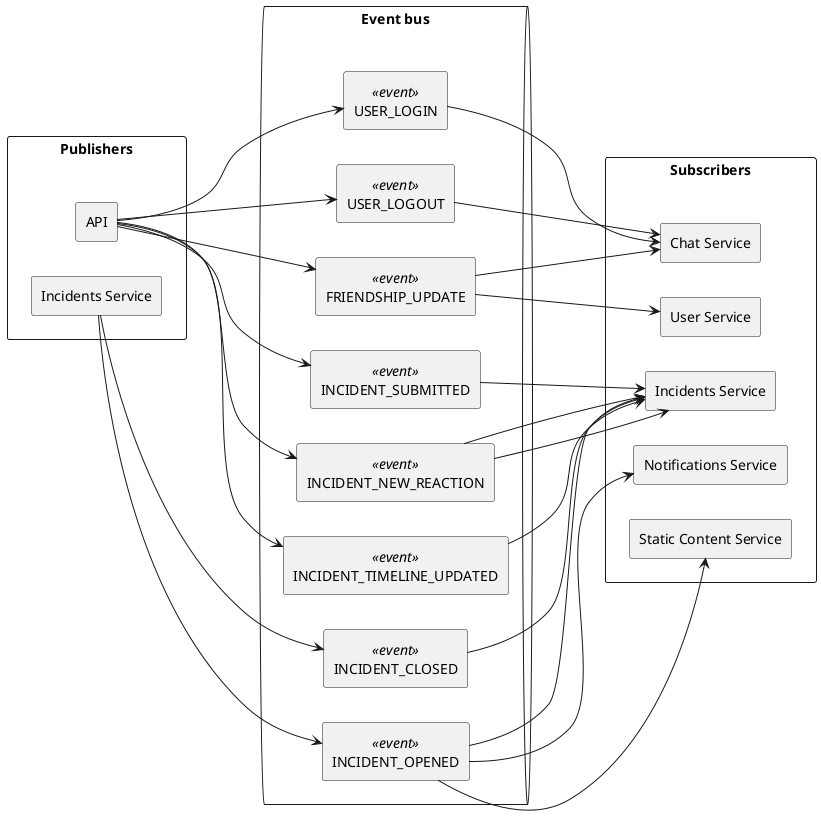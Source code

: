 ' https://www.enterpriseintegrationpatterns.com/patterns/messaging/PublishSubscribeChannel.html
@startuml my-component-diagram-events

skinparam defaultFontName Helvetica
skinparam shadowing false
' skinparam Linetype ortho
' skinparam componentStyle rectangle
' skinparam nodesep 10
' skinparam ranksep 20

left to right direction

rectangle "Publishers" as publishers {
  rectangle "API" as gtw_pub
  ' rectangle "Notifications Service" as notifications_pub
  ' rectangle "Chat Service" as chat_pub
  rectangle "Incidents Service" as incidents_pub
  ' rectangle "Static Content Service" as static_content_pub
}

queue "Event bus" as event_bus {
  rectangle INCIDENT_SUBMITTED <<event>>
'     - review antes de publicar?
'     - publicar midias no s3
  rectangle INCIDENT_OPENED <<event>>
  rectangle INCIDENT_CLOSED <<event>>
  rectangle INCIDENT_TIMELINE_UPDATED <<event>>
  rectangle INCIDENT_NEW_REACTION <<event>> {
    ' card new_comment
    ' card new_upvote
    ' card new_downvote
  }

  rectangle FRIENDSHIP_UPDATE <<event>> {
'     rectangle USER_FRIENDSHIP_REQUESTED <<event>>
'     rectangle USER_FRIENDSHIP_ACCEPTED <<event>> {
' '     - notificar ambos os usuários
'     }
'     rectangle USER_FRIENDSHIP_DENIED <<event>>
  }

  rectangle USER_LOGIN <<event>>
  rectangle USER_LOGOUT <<event>>

' - `USER_LOGIN`
'     - se conectar via websocket (para receber atualizações das proximidades

' - `USER_CURRENT_LOCATION_UPDATED`
'     - atualizar o mapa em tempo real de todos os usuarios logados no app que sao seus amigos

' - `LOCATION_LISTENING_ADD`
' - `LOCATION_LISTENING_DELETE`

' - `INCIDENT_CHAT_NEW_MESSAGE`
}

rectangle "Subscribers" as subscribers {
  rectangle "Notifications Service" as notifications_sub
  rectangle "Chat Service" as chat_sub
  rectangle "Incidents Service" as incidents_sub
  rectangle "Static Content Service" as static_content_sub
  rectangle "User Service" as user_sub
}

publishers --[hidden]d-> event_bus
event_bus --[hidden]u-> publishers

INCIDENT_SUBMITTED --[hidden]d-> subscribers
FRIENDSHIP_UPDATE --[hidden]d-> subscribers
event_bus --[hidden]d-> subscribers

' WHAT PUBLISHER PUBLISH

gtw_pub --> INCIDENT_SUBMITTED
incidents_pub --> INCIDENT_OPENED
incidents_pub --> INCIDENT_CLOSED
gtw_pub --> INCIDENT_NEW_REACTION
gtw_pub --> INCIDENT_TIMELINE_UPDATED
gtw_pub --> FRIENDSHIP_UPDATE

gtw_pub --> USER_LOGIN
gtw_pub --> USER_LOGOUT

' WHAT SUBSCRIBER LISTE
' HOW A SUBSCRIBER HANDLE

USER_LOGIN --> chat_sub
USER_LOGOUT --> chat_sub
INCIDENT_OPENED --> incidents_sub
INCIDENT_OPENED --> static_content_sub
INCIDENT_OPENED --> notifications_sub
' INCIDENT_OPENED --> static_content_sub : "s3 upload"
' INCIDENT_OPENED --> notifications_sub : "notificar usuários"
'     - notificar usuarios que ouvem locais das proximidades
'     - notificar usuarios que estao nas proximidades

'     - atualizar quad tree
'     - atualizar o mapa em tempo real de todos os usuarios logados no app, mas que estao nas proximidades
'     - abrir chat para o incidente

INCIDENT_SUBMITTED --> incidents_sub
INCIDENT_CLOSED --> incidents_sub
INCIDENT_NEW_REACTION --> incidents_sub
INCIDENT_TIMELINE_UPDATED --> incidents_sub
INCIDENT_NEW_REACTION --> incidents_sub

FRIENDSHIP_UPDATE --> user_sub
FRIENDSHIP_UPDATE --> chat_sub

@enduml